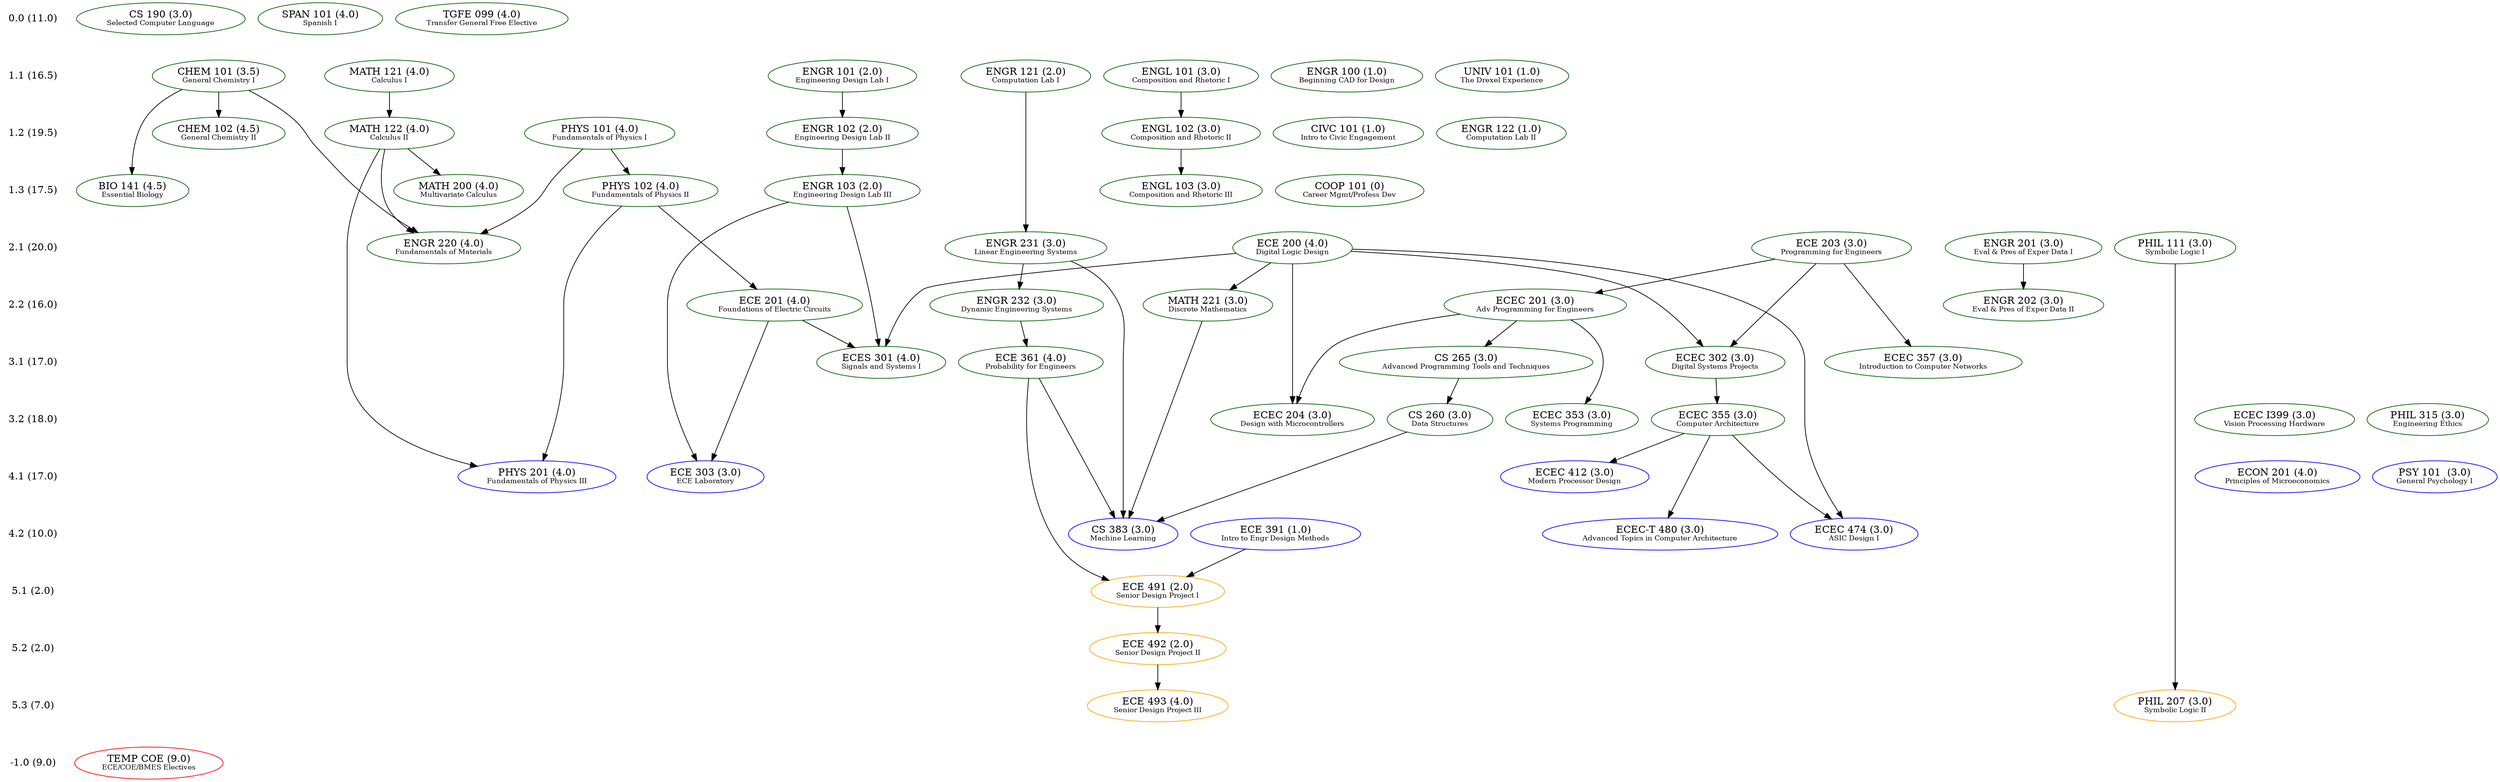 digraph Classes {
	newrank=true
	0.0 [label="0.0 (11.0)" shape=plaintext]
	"CS 190" [label=<CS 190 (3.0)<BR /><FONT POINT-SIZE="10">Selected Computer Language</FONT>> color=darkgreen]
	"SPAN 101" [label=<SPAN 101 (4.0)<BR /><FONT POINT-SIZE="10">Spanish I</FONT>> color=darkgreen]
	"TGFE 099" [label=<TGFE 099 (4.0)<BR /><FONT POINT-SIZE="10">Transfer General Free Elective</FONT>> color=darkgreen]
	1.1 [label="1.1 (16.5)" shape=plaintext]
	0.0 -> 1.1 [style=invis]
	"CHEM 101" [label=<CHEM 101 (3.5)<BR /><FONT POINT-SIZE="10">General Chemistry I</FONT>> color=darkgreen]
	"ENGL 101" [label=<ENGL 101 (3.0)<BR /><FONT POINT-SIZE="10">Composition and Rhetoric I</FONT>> color=darkgreen]
	"ENGR 100" [label=<ENGR 100 (1.0)<BR /><FONT POINT-SIZE="10">Beginning CAD for Design</FONT>> color=darkgreen]
	"ENGR 101" [label=<ENGR 101 (2.0)<BR /><FONT POINT-SIZE="10">Engineering Design Lab I</FONT>> color=darkgreen]
	"ENGR 121" [label=<ENGR 121 (2.0)<BR /><FONT POINT-SIZE="10">Computation Lab I</FONT>> color=darkgreen]
	"MATH 121" [label=<MATH 121 (4.0)<BR /><FONT POINT-SIZE="10">Calculus I</FONT>> color=darkgreen]
	"UNIV 101" [label=<UNIV 101 (1.0)<BR /><FONT POINT-SIZE="10">The Drexel Experience</FONT>> color=darkgreen]
	1.2 [label="1.2 (19.5)" shape=plaintext]
	1.1 -> 1.2 [style=invis]
	"CHEM 102" [label=<CHEM 102 (4.5)<BR /><FONT POINT-SIZE="10">General Chemistry II</FONT>> color=darkgreen]
	"CHEM 101" -> "CHEM 102"
	"CIVC 101" [label=<CIVC 101 (1.0)<BR /><FONT POINT-SIZE="10">Intro to Civic Engagement</FONT>> color=darkgreen]
	"ENGL 102" [label=<ENGL 102 (3.0)<BR /><FONT POINT-SIZE="10">Composition and Rhetoric II</FONT>> color=darkgreen]
	"ENGL 101" -> "ENGL 102"
	"ENGR 102" [label=<ENGR 102 (2.0)<BR /><FONT POINT-SIZE="10">Engineering Design Lab II</FONT>> color=darkgreen]
	"ENGR 101" -> "ENGR 102"
	"ENGR 122" [label=<ENGR 122 (1.0)<BR /><FONT POINT-SIZE="10">Computation Lab II</FONT>> color=darkgreen]
	"MATH 122" [label=<MATH 122 (4.0)<BR /><FONT POINT-SIZE="10">Calculus II</FONT>> color=darkgreen]
	"MATH 121" -> "MATH 122"
	"PHYS 101" [label=<PHYS 101 (4.0)<BR /><FONT POINT-SIZE="10">Fundamentals of Physics I</FONT>> color=darkgreen]
	1.3 [label="1.3 (17.5)" shape=plaintext]
	1.2 -> 1.3 [style=invis]
	"BIO 141" [label=<BIO 141 (4.5)<BR /><FONT POINT-SIZE="10">Essential Biology</FONT>> color=darkgreen]
	"CHEM 101" -> "BIO 141"
	"COOP 101" [label=<COOP 101 (0)<BR /><FONT POINT-SIZE="10">Career Mgmt/Profess Dev</FONT>> color=darkgreen]
	"ENGL 103" [label=<ENGL 103 (3.0)<BR /><FONT POINT-SIZE="10">Composition and Rhetoric III</FONT>> color=darkgreen]
	"ENGL 102" -> "ENGL 103"
	"ENGR 103" [label=<ENGR 103 (2.0)<BR /><FONT POINT-SIZE="10">Engineering Design Lab III</FONT>> color=darkgreen]
	"ENGR 102" -> "ENGR 103"
	"MATH 200" [label=<MATH 200 (4.0)<BR /><FONT POINT-SIZE="10">Multivariate Calculus</FONT>> color=darkgreen]
	"MATH 122" -> "MATH 200"
	"PHYS 102" [label=<PHYS 102 (4.0)<BR /><FONT POINT-SIZE="10">Fundamentals of Physics II</FONT>> color=darkgreen]
	"PHYS 101" -> "PHYS 102"
	2.1 [label="2.1 (20.0)" shape=plaintext]
	1.3 -> 2.1 [style=invis]
	"ECE 200" [label=<ECE 200 (4.0)<BR /><FONT POINT-SIZE="10">Digital Logic Design</FONT>> color=darkgreen]
	"ECE 203" [label=<ECE 203 (3.0)<BR /><FONT POINT-SIZE="10">Programming for Engineers</FONT>> color=darkgreen]
	"ENGR 201" [label=<ENGR 201 (3.0)<BR /><FONT POINT-SIZE="10">Eval &amp; Pres of Exper Data I</FONT>> color=darkgreen]
	"ENGR 220" [label=<ENGR 220 (4.0)<BR /><FONT POINT-SIZE="10">Fundamentals of Materials</FONT>> color=darkgreen]
	"CHEM 101" -> "ENGR 220"
	"MATH 122" -> "ENGR 220"
	"PHYS 101" -> "ENGR 220"
	"ENGR 231" [label=<ENGR 231 (3.0)<BR /><FONT POINT-SIZE="10">Linear Engineering Systems</FONT>> color=darkgreen]
	"ENGR 121" -> "ENGR 231"
	"PHIL 111" [label=<PHIL 111 (3.0)<BR /><FONT POINT-SIZE="10">Symbolic Logic I</FONT>> color=darkgreen]
	2.2 [label="2.2 (16.0)" shape=plaintext]
	2.1 -> 2.2 [style=invis]
	"ECE 201" [label=<ECE 201 (4.0)<BR /><FONT POINT-SIZE="10">Foundations of Electric Circuits</FONT>> color=darkgreen]
	"PHYS 102" -> "ECE 201"
	"ECEC 201" [label=<ECEC 201 (3.0)<BR /><FONT POINT-SIZE="10">Adv Programming for Engineers</FONT>> color=darkgreen]
	"ECE 203" -> "ECEC 201"
	"ENGR 202" [label=<ENGR 202 (3.0)<BR /><FONT POINT-SIZE="10">Eval &amp; Pres of Exper Data II</FONT>> color=darkgreen]
	"ENGR 201" -> "ENGR 202"
	"ENGR 232" [label=<ENGR 232 (3.0)<BR /><FONT POINT-SIZE="10">Dynamic Engineering Systems</FONT>> color=darkgreen]
	"ENGR 231" -> "ENGR 232"
	"MATH 221" [label=<MATH 221 (3.0)<BR /><FONT POINT-SIZE="10">Discrete Mathematics</FONT>> color=darkgreen]
	"ECE 200" -> "MATH 221"
	3.1 [label="3.1 (17.0)" shape=plaintext]
	2.2 -> 3.1 [style=invis]
	"CS 265" [label=<CS 265 (3.0)<BR /><FONT POINT-SIZE="10">Advanced Programming Tools and Techniques</FONT>> color=darkgreen]
	"ECEC 201" -> "CS 265"
	"ECE 361" [label=<ECE 361 (4.0)<BR /><FONT POINT-SIZE="10">Probability for Engineers</FONT>> color=darkgreen]
	"ENGR 232" -> "ECE 361"
	"ECEC 302" [label=<ECEC 302 (3.0)<BR /><FONT POINT-SIZE="10">Digital Systems Projects</FONT>> color=darkgreen]
	"ECE 203" -> "ECEC 302"
	"ECE 200" -> "ECEC 302"
	"ECEC 357" [label=<ECEC 357 (3.0)<BR /><FONT POINT-SIZE="10">Introduction to Computer Networks</FONT>> color=darkgreen]
	"ECE 203" -> "ECEC 357"
	"ECES 301" [label=<ECES 301 (4.0)<BR /><FONT POINT-SIZE="10">Signals and Systems I</FONT>> color=darkgreen]
	"ECE 200" -> "ECES 301"
	"ECE 201" -> "ECES 301"
	"ENGR 103" -> "ECES 301"
	3.2 [label="3.2 (18.0)" shape=plaintext]
	3.1 -> 3.2 [style=invis]
	"CS 260" [label=<CS 260 (3.0)<BR /><FONT POINT-SIZE="10">Data Structures</FONT>> color=darkgreen]
	"CS 265" -> "CS 260"
	"ECEC 204" [label=<ECEC 204 (3.0)<BR /><FONT POINT-SIZE="10">Design with Microcontrollers</FONT>> color=darkgreen]
	"ECE 200" -> "ECEC 204"
	"ECEC 201" -> "ECEC 204"
	"ECEC I399" [label=<ECEC I399 (3.0)<BR /><FONT POINT-SIZE="10">Vision Processing Hardware</FONT>> color=darkgreen]
	"ECEC 353" [label=<ECEC 353 (3.0)<BR /><FONT POINT-SIZE="10">Systems Programming</FONT>> color=darkgreen]
	"ECEC 201" -> "ECEC 353"
	"ECEC 355" [label=<ECEC 355 (3.0)<BR /><FONT POINT-SIZE="10">Computer Architecture</FONT>> color=darkgreen]
	"ECEC 302" -> "ECEC 355"
	"PHIL 315" [label=<PHIL 315 (3.0)<BR /><FONT POINT-SIZE="10">Engineering Ethics</FONT>> color=darkgreen]
	4.1 [label="4.1 (17.0)" shape=plaintext]
	3.2 -> 4.1 [style=invis]
	"ECE 303" [label=<ECE 303 (3.0)<BR /><FONT POINT-SIZE="10">ECE Laboratory</FONT>> color=blue]
	"ECE 201" -> "ECE 303"
	"ENGR 103" -> "ECE 303"
	"ECEC 412" [label=<ECEC 412 (3.0)<BR /><FONT POINT-SIZE="10">Modern Processor Design</FONT>> color=blue]
	"ECEC 355" -> "ECEC 412"
	"ECON 201" [label=<ECON 201 (4.0)<BR /><FONT POINT-SIZE="10">Principles of Microeconomics</FONT>> color=blue]
	"PHYS 201" [label=<PHYS 201 (4.0)<BR /><FONT POINT-SIZE="10">Fundamentals of Physics III</FONT>> color=blue]
	"PHYS 102" -> "PHYS 201"
	"MATH 122" -> "PHYS 201"
	"PSY 101 " [label=<PSY 101  (3.0)<BR /><FONT POINT-SIZE="10">General Psychology I</FONT>> color=blue]
	4.2 [label="4.2 (10.0)" shape=plaintext]
	4.1 -> 4.2 [style=invis]
	"ECE 391" [label=<ECE 391 (1.0)<BR /><FONT POINT-SIZE="10">Intro to Engr Design Methods</FONT>> color=blue]
	"ECEC-T 480" [label=<ECEC-T 480 (3.0)<BR /><FONT POINT-SIZE="10">Advanced Topics in Computer Architecture</FONT>> color=blue]
	"ECEC 355" -> "ECEC-T 480"
	"ECEC 474" [label=<ECEC 474 (3.0)<BR /><FONT POINT-SIZE="10">ASIC Design I</FONT>> color=blue]
	"ECE 200" -> "ECEC 474"
	"ECEC 355" -> "ECEC 474"
	"CS 383" [label=<CS 383 (3.0)<BR /><FONT POINT-SIZE="10">Machine Learning</FONT>> color=blue]
	"CS 260" -> "CS 383"
	"ENGR 231" -> "CS 383"
	"MATH 221" -> "CS 383"
	"ECE 361" -> "CS 383"
	5.1 [label="5.1 (2.0)" shape=plaintext]
	4.2 -> 5.1 [style=invis]
	"ECE 491" [label=<ECE 491 (2.0)<BR /><FONT POINT-SIZE="10">Senior Design Project I</FONT>> color=orange]
	"ECE 391" -> "ECE 491"
	"ECE 361" -> "ECE 491"
	5.2 [label="5.2 (2.0)" shape=plaintext]
	5.1 -> 5.2 [style=invis]
	"ECE 492" [label=<ECE 492 (2.0)<BR /><FONT POINT-SIZE="10">Senior Design Project II</FONT>> color=orange]
	"ECE 491" -> "ECE 492"
	5.3 [label="5.3 (7.0)" shape=plaintext]
	5.2 -> 5.3 [style=invis]
	"ECE 493" [label=<ECE 493 (4.0)<BR /><FONT POINT-SIZE="10">Senior Design Project III</FONT>> color=orange]
	"ECE 492" -> "ECE 493"
	"PHIL 207" [label=<PHIL 207 (3.0)<BR /><FONT POINT-SIZE="10">Symbolic Logic II</FONT>> color=orange]
	"PHIL 111" -> "PHIL 207"
	-1.0 [label="-1.0 (9.0)" shape=plaintext]
	5.3 -> -1.0 [style=invis]
	"TEMP COE" [label=<TEMP COE (9.0)<BR /><FONT POINT-SIZE="10">ECE/COE/BMES Electives</FONT>> color=red]
	{rank=same; "0.0" "CS 190" "SPAN 101" "TGFE 099"}
	{rank=same; "1.1" "CHEM 101" "ENGL 101" "ENGR 100" "ENGR 101" "ENGR 121" "MATH 121" "UNIV 101"}
	{rank=same; "1.2" "CHEM 102" "CIVC 101" "ENGL 102" "ENGR 102" "ENGR 122" "MATH 122" "PHYS 101"}
	{rank=same; "1.3" "BIO 141" "COOP 101" "ENGL 103" "ENGR 103" "MATH 200" "PHYS 102"}
	{rank=same; "2.1" "ECE 200" "ECE 203" "ENGR 201" "ENGR 220" "ENGR 231" "PHIL 111"}
	{rank=same; "2.2" "ECE 201" "ECEC 201" "ENGR 202" "ENGR 232" "MATH 221"}
	{rank=same; "3.1" "CS 265" "ECE 361" "ECEC 302" "ECEC 357" "ECES 301"}
	{rank=same; "3.2" "CS 260" "ECEC 204" "ECEC I399" "ECEC 353" "ECEC 355" "PHIL 315"}
	{rank=same; "4.1" "ECE 303" "ECEC 412" "ECON 201" "PHYS 201" "PSY 101 "}
	{rank=same; "4.2" "ECE 391" "ECEC-T 480" "ECEC 474" "CS 383"}
	{rank=same; "5.1" "ECE 491"}
	{rank=same; "5.2" "ECE 492"}
	{rank=same; "5.3" "ECE 493" "PHIL 207"}
	{rank=same; "-1.0" "TEMP COE"}
}
